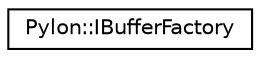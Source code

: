 digraph "Graphical Class Hierarchy"
{
  edge [fontname="Helvetica",fontsize="10",labelfontname="Helvetica",labelfontsize="10"];
  node [fontname="Helvetica",fontsize="10",shape=record];
  rankdir="LR";
  Node1 [label="Pylon::IBufferFactory",height=0.2,width=0.4,color="black", fillcolor="white", style="filled",URL="$struct_pylon_1_1_i_buffer_factory.html",tooltip="Usable to create a custom buffer factory when needed. "];
}

